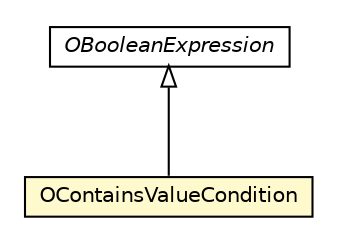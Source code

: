 #!/usr/local/bin/dot
#
# Class diagram 
# Generated by UMLGraph version R5_6-24-gf6e263 (http://www.umlgraph.org/)
#

digraph G {
	edge [fontname="Helvetica",fontsize=10,labelfontname="Helvetica",labelfontsize=10];
	node [fontname="Helvetica",fontsize=10,shape=plaintext];
	nodesep=0.25;
	ranksep=0.5;
	// com.orientechnologies.orient.core.sql.parser.OContainsValueCondition
	c2509812 [label=<<table title="com.orientechnologies.orient.core.sql.parser.OContainsValueCondition" border="0" cellborder="1" cellspacing="0" cellpadding="2" port="p" bgcolor="lemonChiffon" href="./OContainsValueCondition.html">
		<tr><td><table border="0" cellspacing="0" cellpadding="1">
<tr><td align="center" balign="center"> OContainsValueCondition </td></tr>
		</table></td></tr>
		</table>>, URL="./OContainsValueCondition.html", fontname="Helvetica", fontcolor="black", fontsize=10.0];
	// com.orientechnologies.orient.core.sql.parser.OBooleanExpression
	c2509868 [label=<<table title="com.orientechnologies.orient.core.sql.parser.OBooleanExpression" border="0" cellborder="1" cellspacing="0" cellpadding="2" port="p" href="./OBooleanExpression.html">
		<tr><td><table border="0" cellspacing="0" cellpadding="1">
<tr><td align="center" balign="center"><font face="Helvetica-Oblique"> OBooleanExpression </font></td></tr>
		</table></td></tr>
		</table>>, URL="./OBooleanExpression.html", fontname="Helvetica", fontcolor="black", fontsize=10.0];
	//com.orientechnologies.orient.core.sql.parser.OContainsValueCondition extends com.orientechnologies.orient.core.sql.parser.OBooleanExpression
	c2509868:p -> c2509812:p [dir=back,arrowtail=empty];
}

